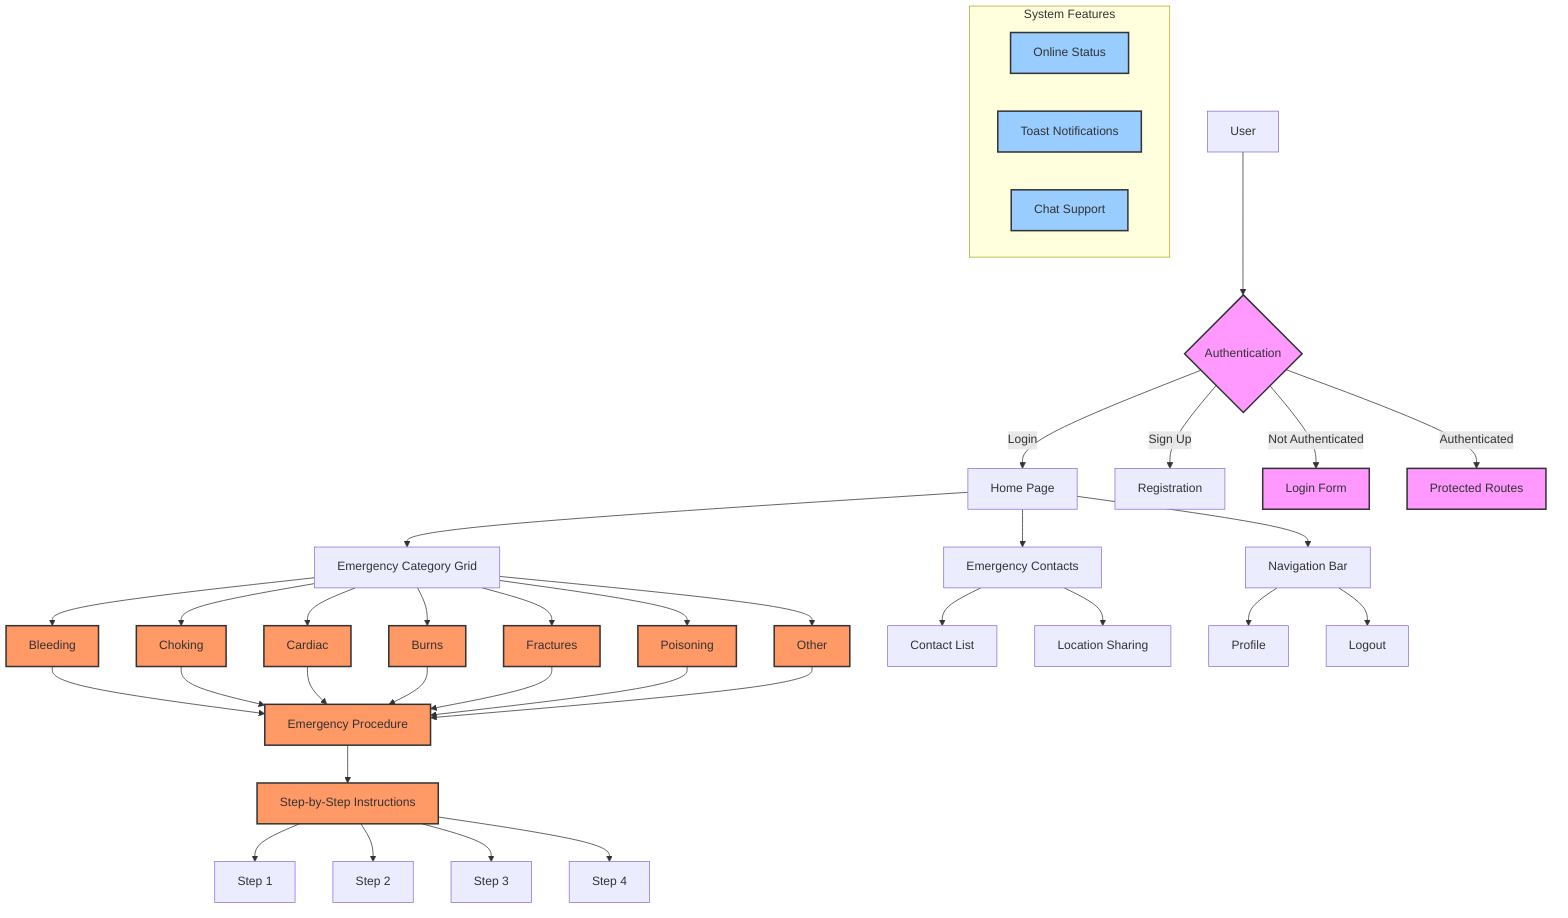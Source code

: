 graph TD
    %% Main System Components
    A[User] --> B{Authentication}
    B -->|Login| C[Home Page]
    B -->|Sign Up| D[Registration]
    
    %% Home Page Components
    C --> E[Emergency Category Grid]
    C --> F[Emergency Contacts]
    
    %% Emergency Categories
    E --> G[Bleeding]
    E --> H[Choking]
    E --> I[Cardiac]
    E --> J[Burns]
    E --> K[Fractures]
    E --> L[Poisoning]
    E --> M[Other]
    
    %% Emergency Procedure Flow
    G & H & I & J & K & L & M --> N[Emergency Procedure]
    N --> O[Step-by-Step Instructions]
    O --> P[Step 1]
    O --> Q[Step 2]
    O --> R[Step 3]
    O --> S[Step 4]
    
    %% Emergency Contacts
    F --> T[Contact List]
    F --> U[Location Sharing]
    
    %% Navigation and UI Components
    C --> V[Navigation Bar]
    V --> W[Profile]
    V --> X[Logout]
    
    %% Authentication States
    B -->|Not Authenticated| Y[Login Form]
    B -->|Authenticated| Z[Protected Routes]
    
    %% System Features
    subgraph "System Features"
        AA[Online Status]
        AB[Toast Notifications]
        AC[Chat Support]
    end
    
    %% Styling
    classDef auth fill:#f9f,stroke:#333,stroke-width:2px
    classDef emergency fill:#f96,stroke:#333,stroke-width:2px
    classDef feature fill:#9cf,stroke:#333,stroke-width:2px
    
    class B,Y,Z auth
    class G,H,I,J,K,L,M,N,O emergency
    class AA,AB,AC feature